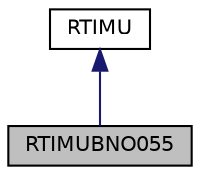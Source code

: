digraph "RTIMUBNO055"
{
  edge [fontname="Helvetica",fontsize="10",labelfontname="Helvetica",labelfontsize="10"];
  node [fontname="Helvetica",fontsize="10",shape=record];
  Node0 [label="RTIMUBNO055",height=0.2,width=0.4,color="black", fillcolor="grey75", style="filled", fontcolor="black"];
  Node1 -> Node0 [dir="back",color="midnightblue",fontsize="10",style="solid",fontname="Helvetica"];
  Node1 [label="RTIMU",height=0.2,width=0.4,color="black", fillcolor="white", style="filled",URL="$class_r_t_i_m_u.html"];
}
